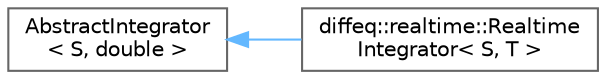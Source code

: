 digraph "Graphical Class Hierarchy"
{
 // LATEX_PDF_SIZE
  bgcolor="transparent";
  edge [fontname=Helvetica,fontsize=10,labelfontname=Helvetica,labelfontsize=10];
  node [fontname=Helvetica,fontsize=10,shape=box,height=0.2,width=0.4];
  rankdir="LR";
  Node0 [id="Node000000",label="AbstractIntegrator\l\< S, double \>",height=0.2,width=0.4,color="grey40", fillcolor="white", style="filled",URL="$class_abstract_integrator.html",tooltip=" "];
  Node0 -> Node1 [id="edge20_Node000000_Node000001",dir="back",color="steelblue1",style="solid",tooltip=" "];
  Node1 [id="Node000001",label="diffeq::realtime::Realtime\lIntegrator\< S, T \>",height=0.2,width=0.4,color="grey40", fillcolor="white", style="filled",URL="$classdiffeq_1_1realtime_1_1_realtime_integrator.html",tooltip="Real-time integrator with signal processing capabilities."];
}
